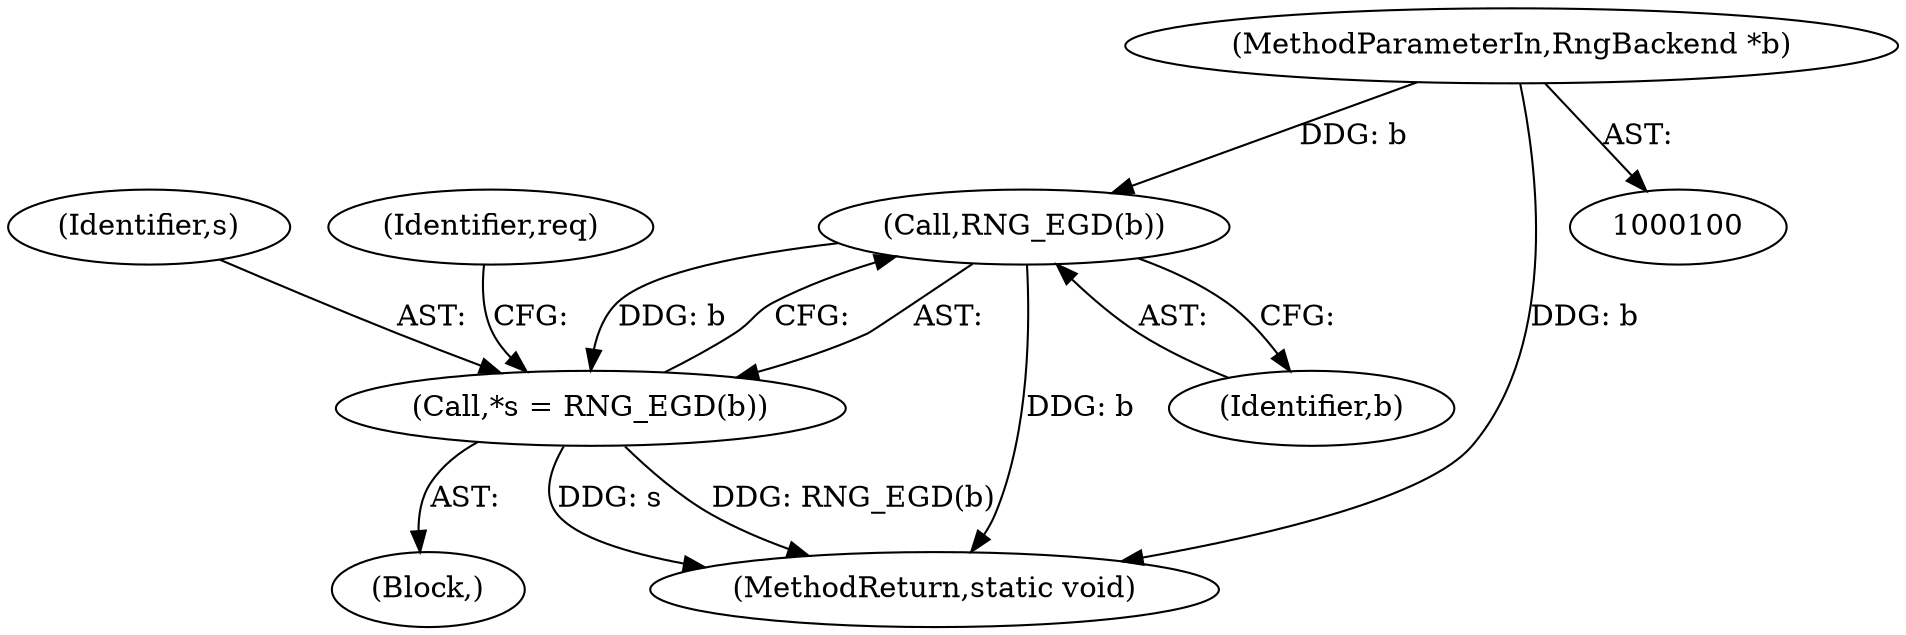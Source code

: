 digraph "0_qemu_60253ed1e6ec6d8e5ef2efe7bf755f475dce9956@pointer" {
"1000101" [label="(MethodParameterIn,RngBackend *b)"];
"1000109" [label="(Call,RNG_EGD(b))"];
"1000107" [label="(Call,*s = RNG_EGD(b))"];
"1000109" [label="(Call,RNG_EGD(b))"];
"1000108" [label="(Identifier,s)"];
"1000113" [label="(Identifier,req)"];
"1000110" [label="(Identifier,b)"];
"1000105" [label="(Block,)"];
"1000202" [label="(MethodReturn,static void)"];
"1000107" [label="(Call,*s = RNG_EGD(b))"];
"1000101" [label="(MethodParameterIn,RngBackend *b)"];
"1000101" -> "1000100"  [label="AST: "];
"1000101" -> "1000202"  [label="DDG: b"];
"1000101" -> "1000109"  [label="DDG: b"];
"1000109" -> "1000107"  [label="AST: "];
"1000109" -> "1000110"  [label="CFG: "];
"1000110" -> "1000109"  [label="AST: "];
"1000107" -> "1000109"  [label="CFG: "];
"1000109" -> "1000202"  [label="DDG: b"];
"1000109" -> "1000107"  [label="DDG: b"];
"1000107" -> "1000105"  [label="AST: "];
"1000108" -> "1000107"  [label="AST: "];
"1000113" -> "1000107"  [label="CFG: "];
"1000107" -> "1000202"  [label="DDG: s"];
"1000107" -> "1000202"  [label="DDG: RNG_EGD(b)"];
}
